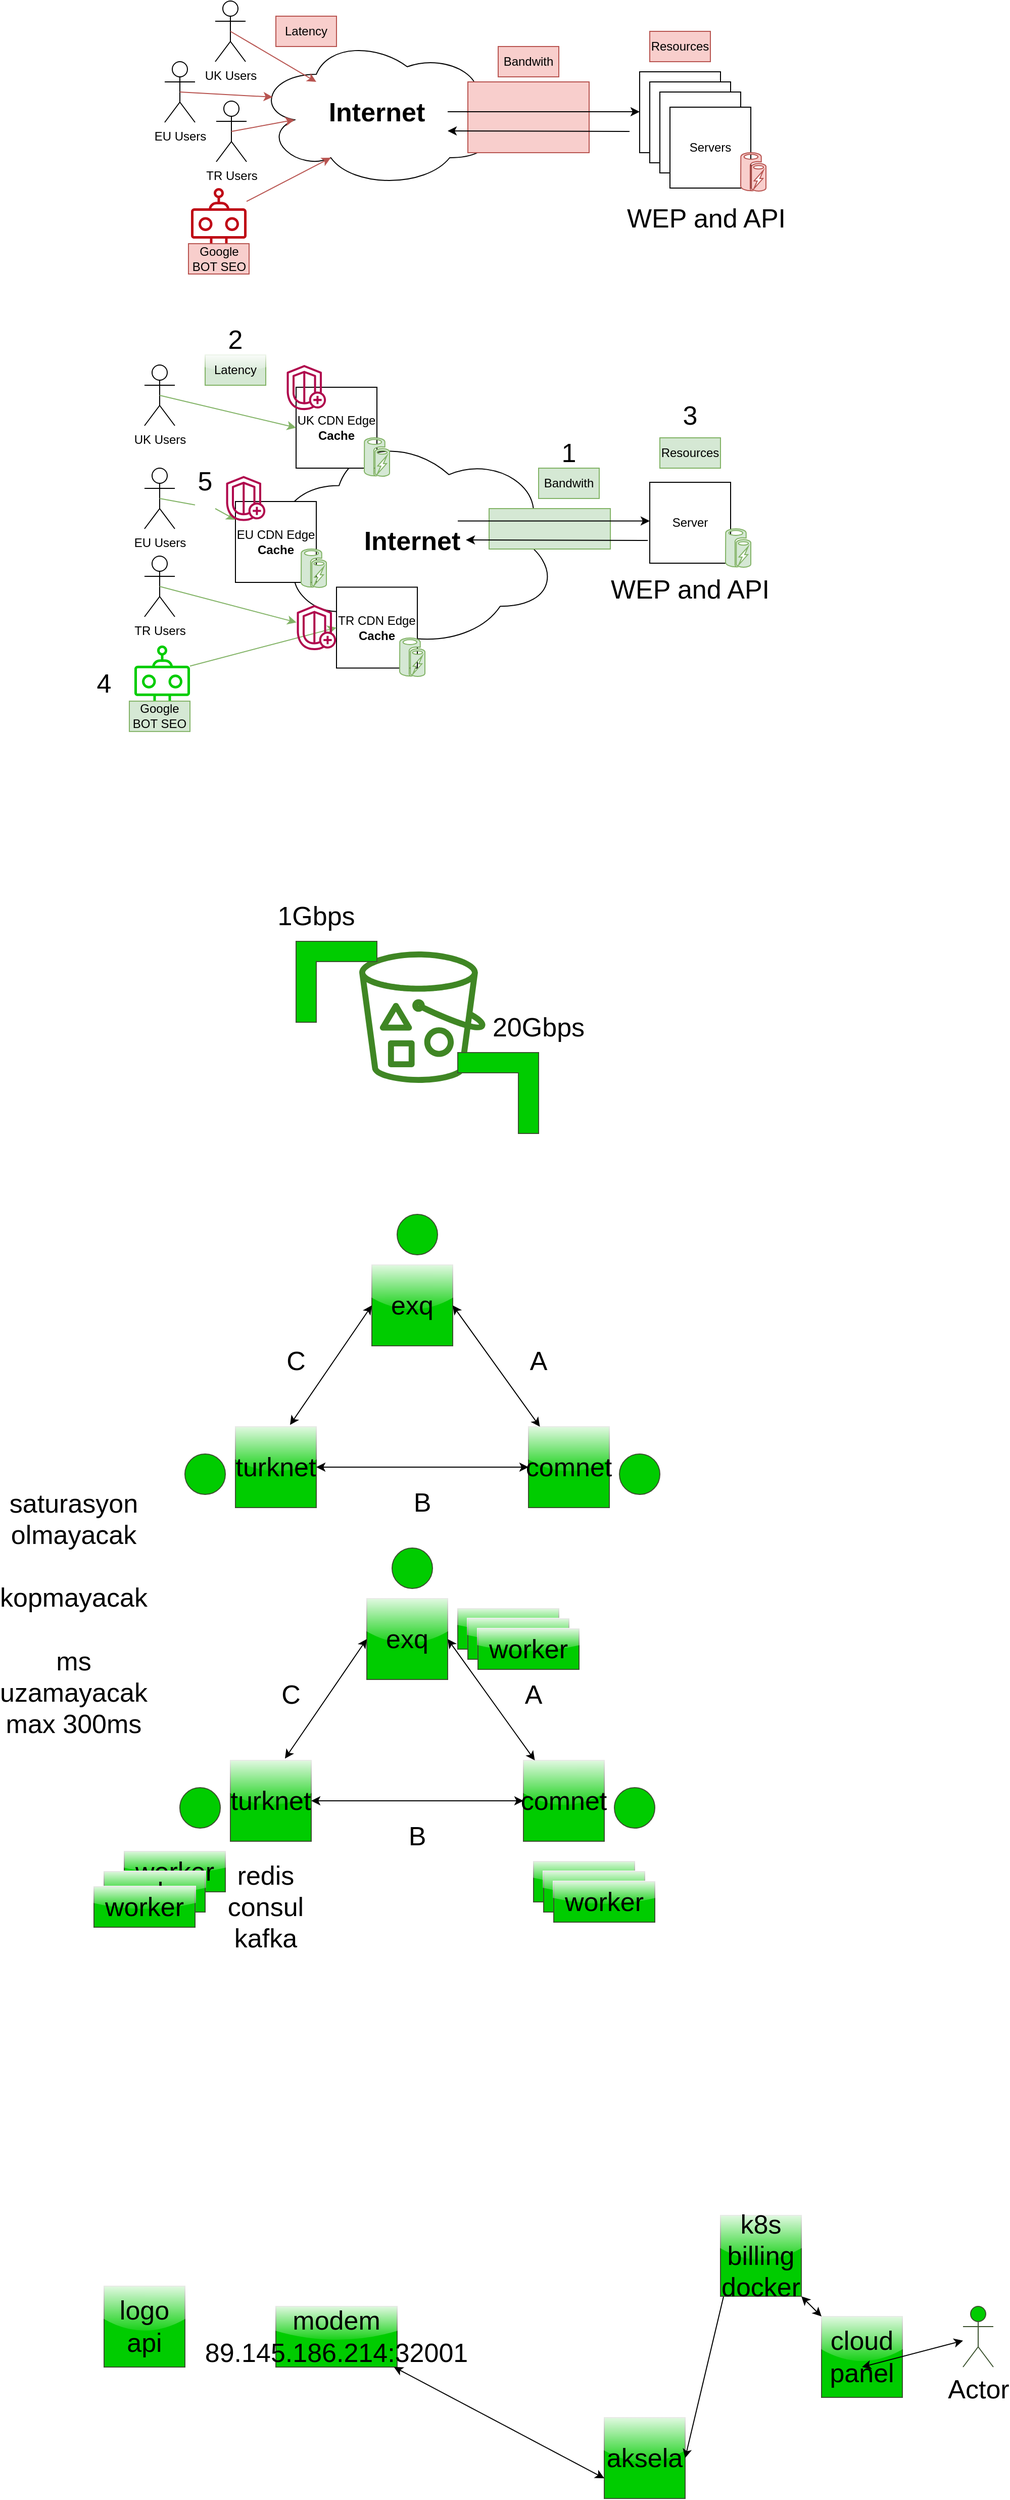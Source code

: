 <mxfile version="20.0.4" type="github">
  <diagram id="hEjS6ZDk9jEiN-cL-vij" name="Page-1">
    <mxGraphModel dx="1306" dy="-318" grid="1" gridSize="10" guides="1" tooltips="1" connect="1" arrows="1" fold="1" page="1" pageScale="1" pageWidth="827" pageHeight="1169" math="0" shadow="0">
      <root>
        <mxCell id="0" />
        <mxCell id="1" parent="0" />
        <mxCell id="EoibjqBuHg9WAmICLwDb-6" value="&lt;b&gt;&lt;font style=&quot;font-size: 26px;&quot;&gt;Internet&lt;/font&gt;&lt;/b&gt;" style="ellipse;shape=cloud;whiteSpace=wrap;html=1;" parent="1" vertex="1">
          <mxGeometry x="360" y="2105" width="240" height="150" as="geometry" />
        </mxCell>
        <mxCell id="EoibjqBuHg9WAmICLwDb-7" value="UK Users" style="shape=umlActor;verticalLabelPosition=bottom;verticalAlign=top;html=1;outlineConnect=0;" parent="1" vertex="1">
          <mxGeometry x="320" y="2070" width="30" height="60" as="geometry" />
        </mxCell>
        <mxCell id="EoibjqBuHg9WAmICLwDb-8" value="EU Users" style="shape=umlActor;verticalLabelPosition=bottom;verticalAlign=top;html=1;outlineConnect=0;" parent="1" vertex="1">
          <mxGeometry x="270" y="2130" width="30" height="60" as="geometry" />
        </mxCell>
        <mxCell id="EoibjqBuHg9WAmICLwDb-10" value="TR Users" style="shape=umlActor;verticalLabelPosition=bottom;verticalAlign=top;html=1;outlineConnect=0;" parent="1" vertex="1">
          <mxGeometry x="321" y="2169" width="30" height="60" as="geometry" />
        </mxCell>
        <mxCell id="EoibjqBuHg9WAmICLwDb-15" value="" style="rounded=0;whiteSpace=wrap;html=1;fillColor=#f8cecc;strokeColor=#b85450;" parent="1" vertex="1">
          <mxGeometry x="570" y="2150" width="120" height="70" as="geometry" />
        </mxCell>
        <mxCell id="EoibjqBuHg9WAmICLwDb-17" value="" style="endArrow=classic;html=1;rounded=0;" parent="1" edge="1">
          <mxGeometry width="50" height="50" relative="1" as="geometry">
            <mxPoint x="730" y="2199" as="sourcePoint" />
            <mxPoint x="550" y="2198.5" as="targetPoint" />
          </mxGeometry>
        </mxCell>
        <mxCell id="EoibjqBuHg9WAmICLwDb-18" value="Server" style="whiteSpace=wrap;html=1;aspect=fixed;" parent="1" vertex="1">
          <mxGeometry x="740" y="2140" width="80" height="80" as="geometry" />
        </mxCell>
        <mxCell id="EoibjqBuHg9WAmICLwDb-19" value="Server" style="whiteSpace=wrap;html=1;aspect=fixed;" parent="1" vertex="1">
          <mxGeometry x="750" y="2150" width="80" height="80" as="geometry" />
        </mxCell>
        <mxCell id="EoibjqBuHg9WAmICLwDb-20" value="Server" style="whiteSpace=wrap;html=1;aspect=fixed;" parent="1" vertex="1">
          <mxGeometry x="760" y="2160" width="80" height="80" as="geometry" />
        </mxCell>
        <mxCell id="EoibjqBuHg9WAmICLwDb-21" value="Servers" style="whiteSpace=wrap;html=1;aspect=fixed;" parent="1" vertex="1">
          <mxGeometry x="770" y="2175" width="80" height="80" as="geometry" />
        </mxCell>
        <mxCell id="EoibjqBuHg9WAmICLwDb-22" value="&lt;b&gt;&lt;font style=&quot;font-size: 26px;&quot;&gt;Internet&lt;/font&gt;&lt;/b&gt;" style="ellipse;shape=cloud;whiteSpace=wrap;html=1;" parent="1" vertex="1">
          <mxGeometry x="370" y="2495" width="290" height="217" as="geometry" />
        </mxCell>
        <mxCell id="EoibjqBuHg9WAmICLwDb-23" value="UK Users" style="shape=umlActor;verticalLabelPosition=bottom;verticalAlign=top;html=1;outlineConnect=0;" parent="1" vertex="1">
          <mxGeometry x="250" y="2430" width="30" height="60" as="geometry" />
        </mxCell>
        <mxCell id="EoibjqBuHg9WAmICLwDb-24" value="EU Users" style="shape=umlActor;verticalLabelPosition=bottom;verticalAlign=top;html=1;outlineConnect=0;" parent="1" vertex="1">
          <mxGeometry x="250" y="2532" width="30" height="60" as="geometry" />
        </mxCell>
        <mxCell id="EoibjqBuHg9WAmICLwDb-25" value="TR Users" style="shape=umlActor;verticalLabelPosition=bottom;verticalAlign=top;html=1;outlineConnect=0;" parent="1" vertex="1">
          <mxGeometry x="250" y="2619" width="30" height="60" as="geometry" />
        </mxCell>
        <mxCell id="EoibjqBuHg9WAmICLwDb-27" value="" style="rounded=0;whiteSpace=wrap;html=1;fillColor=#d5e8d4;strokeColor=#82b366;" parent="1" vertex="1">
          <mxGeometry x="591" y="2572" width="120" height="40" as="geometry" />
        </mxCell>
        <mxCell id="EoibjqBuHg9WAmICLwDb-30" value="Server" style="whiteSpace=wrap;html=1;aspect=fixed;" parent="1" vertex="1">
          <mxGeometry x="750" y="2546" width="80" height="80" as="geometry" />
        </mxCell>
        <mxCell id="EoibjqBuHg9WAmICLwDb-35" value="UK CDN Edge &lt;b&gt;Cache&lt;/b&gt;" style="whiteSpace=wrap;html=1;aspect=fixed;" parent="1" vertex="1">
          <mxGeometry x="400" y="2452" width="80" height="80" as="geometry" />
        </mxCell>
        <mxCell id="EoibjqBuHg9WAmICLwDb-36" value="EU CDN Edge &lt;b&gt;Cache&lt;/b&gt;" style="whiteSpace=wrap;html=1;aspect=fixed;" parent="1" vertex="1">
          <mxGeometry x="340" y="2565" width="80" height="80" as="geometry" />
        </mxCell>
        <mxCell id="EoibjqBuHg9WAmICLwDb-37" value="TR CDN Edge &lt;b&gt;Cache&lt;/b&gt;" style="whiteSpace=wrap;html=1;aspect=fixed;" parent="1" vertex="1">
          <mxGeometry x="440" y="2649.71" width="80" height="80" as="geometry" />
        </mxCell>
        <mxCell id="EoibjqBuHg9WAmICLwDb-38" value="" style="endArrow=classic;html=1;rounded=0;entryX=0;entryY=0.5;entryDx=0;entryDy=0;exitX=0.5;exitY=0.5;exitDx=0;exitDy=0;exitPerimeter=0;fillColor=#d5e8d4;strokeColor=#82b366;" parent="1" source="EoibjqBuHg9WAmICLwDb-23" target="EoibjqBuHg9WAmICLwDb-35" edge="1">
          <mxGeometry width="50" height="50" relative="1" as="geometry">
            <mxPoint x="520" y="2452" as="sourcePoint" />
            <mxPoint x="570" y="2402" as="targetPoint" />
          </mxGeometry>
        </mxCell>
        <mxCell id="EoibjqBuHg9WAmICLwDb-39" value="" style="endArrow=classic;html=1;rounded=0;exitX=0.5;exitY=0.5;exitDx=0;exitDy=0;exitPerimeter=0;fillColor=#d5e8d4;strokeColor=#82b366;startArrow=none;" parent="1" source="EoibjqBuHg9WAmICLwDb-68" target="EoibjqBuHg9WAmICLwDb-36" edge="1">
          <mxGeometry width="50" height="50" relative="1" as="geometry">
            <mxPoint x="520" y="2452" as="sourcePoint" />
            <mxPoint x="570" y="2402" as="targetPoint" />
          </mxGeometry>
        </mxCell>
        <mxCell id="EoibjqBuHg9WAmICLwDb-40" value="" style="endArrow=classic;html=1;rounded=0;exitX=0.5;exitY=0.5;exitDx=0;exitDy=0;exitPerimeter=0;fillColor=#d5e8d4;strokeColor=#82b366;" parent="1" source="EoibjqBuHg9WAmICLwDb-25" target="EoibjqBuHg9WAmICLwDb-44" edge="1">
          <mxGeometry width="50" height="50" relative="1" as="geometry">
            <mxPoint x="520" y="2602" as="sourcePoint" />
            <mxPoint x="570" y="2552" as="targetPoint" />
          </mxGeometry>
        </mxCell>
        <mxCell id="EoibjqBuHg9WAmICLwDb-41" value="" style="endArrow=classic;html=1;rounded=0;entryX=0;entryY=0.5;entryDx=0;entryDy=0;fillColor=#d5e8d4;strokeColor=#82b366;" parent="1" source="EoibjqBuHg9WAmICLwDb-60" target="EoibjqBuHg9WAmICLwDb-37" edge="1">
          <mxGeometry width="50" height="50" relative="1" as="geometry">
            <mxPoint x="265" y="2742" as="sourcePoint" />
            <mxPoint x="570" y="2552" as="targetPoint" />
          </mxGeometry>
        </mxCell>
        <mxCell id="EoibjqBuHg9WAmICLwDb-42" value="" style="sketch=0;outlineConnect=0;fontColor=#232F3E;gradientColor=none;fillColor=#B0084D;strokeColor=none;dashed=0;verticalLabelPosition=bottom;verticalAlign=top;align=center;html=1;fontSize=12;fontStyle=0;aspect=fixed;pointerEvents=1;shape=mxgraph.aws4.shield_shield_advanced;" parent="1" vertex="1">
          <mxGeometry x="390" y="2430" width="40" height="44.57" as="geometry" />
        </mxCell>
        <mxCell id="EoibjqBuHg9WAmICLwDb-43" value="" style="sketch=0;outlineConnect=0;fontColor=#232F3E;gradientColor=none;fillColor=#B0084D;strokeColor=none;dashed=0;verticalLabelPosition=bottom;verticalAlign=top;align=center;html=1;fontSize=12;fontStyle=0;aspect=fixed;pointerEvents=1;shape=mxgraph.aws4.shield_shield_advanced;" parent="1" vertex="1">
          <mxGeometry x="330" y="2539.72" width="40" height="44.57" as="geometry" />
        </mxCell>
        <mxCell id="EoibjqBuHg9WAmICLwDb-44" value="" style="sketch=0;outlineConnect=0;fontColor=#232F3E;gradientColor=none;fillColor=#B0084D;strokeColor=none;dashed=0;verticalLabelPosition=bottom;verticalAlign=top;align=center;html=1;fontSize=12;fontStyle=0;aspect=fixed;pointerEvents=1;shape=mxgraph.aws4.shield_shield_advanced;" parent="1" vertex="1">
          <mxGeometry x="400" y="2667.43" width="40" height="44.57" as="geometry" />
        </mxCell>
        <mxCell id="EoibjqBuHg9WAmICLwDb-45" value="" style="endArrow=classic;html=1;rounded=0;exitX=0.5;exitY=0.5;exitDx=0;exitDy=0;exitPerimeter=0;fillColor=#f8cecc;strokeColor=#b85450;" parent="1" source="EoibjqBuHg9WAmICLwDb-7" edge="1">
          <mxGeometry width="50" height="50" relative="1" as="geometry">
            <mxPoint x="520" y="2360" as="sourcePoint" />
            <mxPoint x="420" y="2150" as="targetPoint" />
          </mxGeometry>
        </mxCell>
        <mxCell id="EoibjqBuHg9WAmICLwDb-46" value="" style="endArrow=classic;html=1;rounded=0;entryX=0.07;entryY=0.4;entryDx=0;entryDy=0;entryPerimeter=0;exitX=0.5;exitY=0.5;exitDx=0;exitDy=0;exitPerimeter=0;fillColor=#f8cecc;strokeColor=#b85450;" parent="1" source="EoibjqBuHg9WAmICLwDb-8" target="EoibjqBuHg9WAmICLwDb-6" edge="1">
          <mxGeometry width="50" height="50" relative="1" as="geometry">
            <mxPoint x="520" y="2360" as="sourcePoint" />
            <mxPoint x="570" y="2310" as="targetPoint" />
          </mxGeometry>
        </mxCell>
        <mxCell id="EoibjqBuHg9WAmICLwDb-47" value="" style="endArrow=classic;html=1;rounded=0;exitX=0.5;exitY=0.5;exitDx=0;exitDy=0;exitPerimeter=0;entryX=0.16;entryY=0.55;entryDx=0;entryDy=0;entryPerimeter=0;fillColor=#f8cecc;strokeColor=#b85450;" parent="1" source="EoibjqBuHg9WAmICLwDb-10" target="EoibjqBuHg9WAmICLwDb-6" edge="1">
          <mxGeometry width="50" height="50" relative="1" as="geometry">
            <mxPoint x="520" y="2360" as="sourcePoint" />
            <mxPoint x="570" y="2310" as="targetPoint" />
          </mxGeometry>
        </mxCell>
        <mxCell id="EoibjqBuHg9WAmICLwDb-48" value="" style="endArrow=classic;html=1;rounded=0;entryX=0.31;entryY=0.8;entryDx=0;entryDy=0;entryPerimeter=0;fillColor=#f8cecc;strokeColor=#b85450;" parent="1" source="EoibjqBuHg9WAmICLwDb-58" target="EoibjqBuHg9WAmICLwDb-6" edge="1">
          <mxGeometry width="50" height="50" relative="1" as="geometry">
            <mxPoint x="365" y="2260" as="sourcePoint" />
            <mxPoint x="570" y="2310" as="targetPoint" />
          </mxGeometry>
        </mxCell>
        <mxCell id="EoibjqBuHg9WAmICLwDb-49" value="" style="endArrow=classic;html=1;rounded=0;endFill=1;" parent="1" edge="1">
          <mxGeometry width="50" height="50" relative="1" as="geometry">
            <mxPoint x="550" y="2179.5" as="sourcePoint" />
            <mxPoint x="740" y="2179.5" as="targetPoint" />
          </mxGeometry>
        </mxCell>
        <mxCell id="EoibjqBuHg9WAmICLwDb-50" value="" style="endArrow=classic;html=1;rounded=0;endFill=1;" parent="1" edge="1">
          <mxGeometry width="50" height="50" relative="1" as="geometry">
            <mxPoint x="560" y="2584.29" as="sourcePoint" />
            <mxPoint x="750" y="2584.29" as="targetPoint" />
          </mxGeometry>
        </mxCell>
        <mxCell id="EoibjqBuHg9WAmICLwDb-51" value="" style="endArrow=classic;html=1;rounded=0;" parent="1" edge="1">
          <mxGeometry width="50" height="50" relative="1" as="geometry">
            <mxPoint x="748" y="2603.5" as="sourcePoint" />
            <mxPoint x="568" y="2603" as="targetPoint" />
          </mxGeometry>
        </mxCell>
        <mxCell id="EoibjqBuHg9WAmICLwDb-52" value="Bandwith" style="text;html=1;strokeColor=#b85450;fillColor=#f8cecc;align=center;verticalAlign=middle;whiteSpace=wrap;rounded=0;" parent="1" vertex="1">
          <mxGeometry x="600" y="2115" width="60" height="30" as="geometry" />
        </mxCell>
        <mxCell id="EoibjqBuHg9WAmICLwDb-53" value="Bandwith" style="text;html=1;strokeColor=#82b366;fillColor=#d5e8d4;align=center;verticalAlign=middle;whiteSpace=wrap;rounded=0;" parent="1" vertex="1">
          <mxGeometry x="640" y="2532" width="60" height="30" as="geometry" />
        </mxCell>
        <mxCell id="EoibjqBuHg9WAmICLwDb-54" value="Latency" style="text;html=1;strokeColor=#b85450;fillColor=#f8cecc;align=center;verticalAlign=middle;whiteSpace=wrap;rounded=0;" parent="1" vertex="1">
          <mxGeometry x="380" y="2085" width="60" height="30" as="geometry" />
        </mxCell>
        <mxCell id="EoibjqBuHg9WAmICLwDb-55" value="Latency" style="text;html=1;strokeColor=#82b366;fillColor=#d5e8d4;align=center;verticalAlign=middle;whiteSpace=wrap;rounded=0;glass=1;" parent="1" vertex="1">
          <mxGeometry x="310" y="2420" width="60" height="30" as="geometry" />
        </mxCell>
        <mxCell id="EoibjqBuHg9WAmICLwDb-56" value="Resources" style="text;html=1;strokeColor=#b85450;fillColor=#f8cecc;align=center;verticalAlign=middle;whiteSpace=wrap;rounded=0;" parent="1" vertex="1">
          <mxGeometry x="750" y="2100" width="60" height="30" as="geometry" />
        </mxCell>
        <mxCell id="EoibjqBuHg9WAmICLwDb-57" value="Resources" style="text;html=1;strokeColor=#82b366;fillColor=#d5e8d4;align=center;verticalAlign=middle;whiteSpace=wrap;rounded=0;" parent="1" vertex="1">
          <mxGeometry x="760" y="2502.0" width="60" height="30" as="geometry" />
        </mxCell>
        <mxCell id="EoibjqBuHg9WAmICLwDb-58" value="" style="sketch=0;outlineConnect=0;fontColor=#232F3E;gradientColor=none;fillColor=#BF0816;strokeColor=none;dashed=0;verticalLabelPosition=bottom;verticalAlign=top;align=center;html=1;fontSize=12;fontStyle=0;aspect=fixed;pointerEvents=1;shape=mxgraph.aws4.waf_bot;glass=1;" parent="1" vertex="1">
          <mxGeometry x="296" y="2255" width="55" height="55" as="geometry" />
        </mxCell>
        <mxCell id="EoibjqBuHg9WAmICLwDb-59" value="Google BOT SEO" style="text;html=1;strokeColor=#b85450;fillColor=#f8cecc;align=center;verticalAlign=middle;whiteSpace=wrap;rounded=0;" parent="1" vertex="1">
          <mxGeometry x="293.5" y="2310" width="60" height="30" as="geometry" />
        </mxCell>
        <mxCell id="EoibjqBuHg9WAmICLwDb-60" value="" style="sketch=0;outlineConnect=0;fillColor=#00CC00;strokeColor=#3B522E;dashed=0;verticalLabelPosition=bottom;verticalAlign=top;align=center;html=1;fontSize=12;fontStyle=0;aspect=fixed;pointerEvents=1;shape=mxgraph.aws4.waf_bot;glass=1;" parent="1" vertex="1">
          <mxGeometry x="240" y="2707.43" width="55" height="55" as="geometry" />
        </mxCell>
        <mxCell id="EoibjqBuHg9WAmICLwDb-61" value="Google BOT SEO" style="text;html=1;strokeColor=#82b366;fillColor=#d5e8d4;align=center;verticalAlign=middle;whiteSpace=wrap;rounded=0;" parent="1" vertex="1">
          <mxGeometry x="235" y="2762.43" width="60" height="30" as="geometry" />
        </mxCell>
        <mxCell id="EoibjqBuHg9WAmICLwDb-66" value="" style="group" parent="1" vertex="1" connectable="0">
          <mxGeometry x="640" y="2160" width="90" height="60" as="geometry" />
        </mxCell>
        <mxCell id="EoibjqBuHg9WAmICLwDb-62" value="" style="shape=image;html=1;verticalAlign=top;verticalLabelPosition=bottom;labelBackgroundColor=#ffffff;imageAspect=0;aspect=fixed;image=https://cdn1.iconfinder.com/data/icons/covid-19-76/32/virus_dissease_covid-19-128.png;glass=1;" parent="EoibjqBuHg9WAmICLwDb-66" vertex="1">
          <mxGeometry x="30" width="40" height="40" as="geometry" />
        </mxCell>
        <mxCell id="EoibjqBuHg9WAmICLwDb-64" value="" style="shape=image;html=1;verticalAlign=top;verticalLabelPosition=bottom;labelBackgroundColor=#ffffff;imageAspect=0;aspect=fixed;image=https://cdn1.iconfinder.com/data/icons/covid-19-76/32/virus_dissease_covid-19-128.png;glass=1;" parent="EoibjqBuHg9WAmICLwDb-66" vertex="1">
          <mxGeometry x="50" y="10" width="40" height="40" as="geometry" />
        </mxCell>
        <mxCell id="EoibjqBuHg9WAmICLwDb-65" value="" style="shape=image;html=1;verticalAlign=top;verticalLabelPosition=bottom;labelBackgroundColor=#ffffff;imageAspect=0;aspect=fixed;image=https://cdn1.iconfinder.com/data/icons/covid-19-76/32/virus_dissease_covid-19-128.png;glass=1;" parent="EoibjqBuHg9WAmICLwDb-66" vertex="1">
          <mxGeometry y="10" width="50" height="50" as="geometry" />
        </mxCell>
        <mxCell id="EoibjqBuHg9WAmICLwDb-67" value="" style="shape=image;html=1;verticalAlign=top;verticalLabelPosition=bottom;labelBackgroundColor=#ffffff;imageAspect=0;aspect=fixed;image=https://cdn1.iconfinder.com/data/icons/covid-19-76/32/virus_dissease_covid-19-128.png;glass=1;" parent="1" vertex="1">
          <mxGeometry x="374" y="2667.43" width="40" height="40" as="geometry" />
        </mxCell>
        <mxCell id="EoibjqBuHg9WAmICLwDb-68" value="" style="shape=image;html=1;verticalAlign=top;verticalLabelPosition=bottom;labelBackgroundColor=#ffffff;imageAspect=0;aspect=fixed;image=https://cdn1.iconfinder.com/data/icons/covid-19-76/32/virus_dissease_covid-19-128.png;glass=1;" parent="1" vertex="1">
          <mxGeometry x="300" y="2552" width="40" height="40" as="geometry" />
        </mxCell>
        <mxCell id="EoibjqBuHg9WAmICLwDb-69" value="" style="endArrow=none;html=1;rounded=0;exitX=0.5;exitY=0.5;exitDx=0;exitDy=0;exitPerimeter=0;fillColor=#d5e8d4;strokeColor=#82b366;" parent="1" source="EoibjqBuHg9WAmICLwDb-24" target="EoibjqBuHg9WAmICLwDb-68" edge="1">
          <mxGeometry width="50" height="50" relative="1" as="geometry">
            <mxPoint x="265" y="2562" as="sourcePoint" />
            <mxPoint x="340" y="2590.043" as="targetPoint" />
          </mxGeometry>
        </mxCell>
        <mxCell id="EoibjqBuHg9WAmICLwDb-70" value="" style="shape=image;html=1;verticalAlign=top;verticalLabelPosition=bottom;labelBackgroundColor=#ffffff;imageAspect=0;aspect=fixed;image=https://cdn1.iconfinder.com/data/icons/covid-19-76/32/virus_dissease_covid-19-128.png;glass=1;" parent="1" vertex="1">
          <mxGeometry x="374" y="2440" width="40" height="40" as="geometry" />
        </mxCell>
        <mxCell id="EoibjqBuHg9WAmICLwDb-75" value="" style="verticalLabelPosition=bottom;html=1;verticalAlign=top;align=center;strokeColor=#82b366;fillColor=#d5e8d4;shape=mxgraph.azure.azure_cache;glass=1;fontSize=26;" parent="1" vertex="1">
          <mxGeometry x="467.5" y="2502" width="25" height="38" as="geometry" />
        </mxCell>
        <mxCell id="EoibjqBuHg9WAmICLwDb-76" value="" style="verticalLabelPosition=bottom;html=1;verticalAlign=top;align=center;strokeColor=#82b366;fillColor=#d5e8d4;shape=mxgraph.azure.azure_cache;glass=1;fontSize=26;" parent="1" vertex="1">
          <mxGeometry x="405" y="2612" width="25" height="38" as="geometry" />
        </mxCell>
        <mxCell id="EoibjqBuHg9WAmICLwDb-77" value="" style="verticalLabelPosition=bottom;html=1;verticalAlign=top;align=center;strokeColor=#82b366;fillColor=#d5e8d4;shape=mxgraph.azure.azure_cache;glass=1;fontSize=26;" parent="1" vertex="1">
          <mxGeometry x="502.5" y="2700" width="25" height="38" as="geometry" />
        </mxCell>
        <mxCell id="EoibjqBuHg9WAmICLwDb-78" value="" style="verticalLabelPosition=bottom;html=1;verticalAlign=top;align=center;strokeColor=#b85450;fillColor=#f8cecc;shape=mxgraph.azure.azure_cache;glass=1;fontSize=26;" parent="1" vertex="1">
          <mxGeometry x="840" y="2220" width="25" height="38" as="geometry" />
        </mxCell>
        <mxCell id="EoibjqBuHg9WAmICLwDb-79" value="WEP and API" style="text;html=1;strokeColor=none;fillColor=none;align=center;verticalAlign=middle;whiteSpace=wrap;rounded=0;glass=1;fontSize=26;" parent="1" vertex="1">
          <mxGeometry x="711" y="2270" width="190" height="30" as="geometry" />
        </mxCell>
        <mxCell id="EoibjqBuHg9WAmICLwDb-80" value="WEP and API" style="text;html=1;strokeColor=none;fillColor=none;align=center;verticalAlign=middle;whiteSpace=wrap;rounded=0;glass=1;fontSize=26;" parent="1" vertex="1">
          <mxGeometry x="695" y="2637.43" width="190" height="30" as="geometry" />
        </mxCell>
        <mxCell id="EoibjqBuHg9WAmICLwDb-81" value="" style="verticalLabelPosition=bottom;html=1;verticalAlign=top;align=center;strokeColor=#82b366;fillColor=#d5e8d4;shape=mxgraph.azure.azure_cache;glass=1;fontSize=26;" parent="1" vertex="1">
          <mxGeometry x="825" y="2592" width="25" height="38" as="geometry" />
        </mxCell>
        <mxCell id="EoibjqBuHg9WAmICLwDb-82" value="" style="sketch=0;outlineConnect=0;fontColor=#232F3E;gradientColor=none;fillColor=#3F8624;strokeColor=none;dashed=0;verticalLabelPosition=bottom;verticalAlign=top;align=center;html=1;fontSize=12;fontStyle=0;aspect=fixed;pointerEvents=1;shape=mxgraph.aws4.bucket_with_objects;glass=1;" parent="1" vertex="1">
          <mxGeometry x="462.5" y="3010" width="125" height="130" as="geometry" />
        </mxCell>
        <mxCell id="EoibjqBuHg9WAmICLwDb-83" value="" style="shape=corner;whiteSpace=wrap;html=1;glass=1;fontSize=26;strokeColor=#3B522E;fillColor=#00CC00;" parent="1" vertex="1">
          <mxGeometry x="400" y="3000" width="80" height="80" as="geometry" />
        </mxCell>
        <mxCell id="EoibjqBuHg9WAmICLwDb-84" value="" style="shape=corner;whiteSpace=wrap;html=1;glass=1;fontSize=26;strokeColor=#3B522E;fillColor=#00CC00;rotation=90;" parent="1" vertex="1">
          <mxGeometry x="560" y="3110" width="80" height="80" as="geometry" />
        </mxCell>
        <mxCell id="EoibjqBuHg9WAmICLwDb-86" value="1Gbps" style="text;html=1;strokeColor=none;fillColor=none;align=center;verticalAlign=middle;whiteSpace=wrap;rounded=0;glass=1;fontSize=26;" parent="1" vertex="1">
          <mxGeometry x="390" y="2960" width="60" height="30" as="geometry" />
        </mxCell>
        <mxCell id="EoibjqBuHg9WAmICLwDb-87" value="20Gbps" style="text;html=1;strokeColor=none;fillColor=none;align=center;verticalAlign=middle;whiteSpace=wrap;rounded=0;glass=1;fontSize=26;" parent="1" vertex="1">
          <mxGeometry x="610" y="3070" width="60" height="30" as="geometry" />
        </mxCell>
        <mxCell id="EoibjqBuHg9WAmICLwDb-88" value="turknet" style="whiteSpace=wrap;html=1;aspect=fixed;glass=1;fontSize=26;strokeColor=#3B522E;fillColor=#00CC00;" parent="1" vertex="1">
          <mxGeometry x="340" y="3480" width="80" height="80" as="geometry" />
        </mxCell>
        <mxCell id="EoibjqBuHg9WAmICLwDb-89" value="exq" style="whiteSpace=wrap;html=1;aspect=fixed;glass=1;fontSize=26;strokeColor=#3B522E;fillColor=#00CC00;" parent="1" vertex="1">
          <mxGeometry x="475" y="3320" width="80" height="80" as="geometry" />
        </mxCell>
        <mxCell id="EoibjqBuHg9WAmICLwDb-90" value="comnet" style="whiteSpace=wrap;html=1;aspect=fixed;glass=1;fontSize=26;strokeColor=#3B522E;fillColor=#00CC00;" parent="1" vertex="1">
          <mxGeometry x="630" y="3480" width="80" height="80" as="geometry" />
        </mxCell>
        <mxCell id="EoibjqBuHg9WAmICLwDb-91" value="" style="endArrow=classic;startArrow=classic;html=1;rounded=0;fontSize=26;exitX=1;exitY=0.5;exitDx=0;exitDy=0;" parent="1" source="EoibjqBuHg9WAmICLwDb-89" target="EoibjqBuHg9WAmICLwDb-90" edge="1">
          <mxGeometry width="50" height="50" relative="1" as="geometry">
            <mxPoint x="540" y="3490" as="sourcePoint" />
            <mxPoint x="590" y="3440" as="targetPoint" />
          </mxGeometry>
        </mxCell>
        <mxCell id="EoibjqBuHg9WAmICLwDb-92" value="" style="endArrow=classic;startArrow=classic;html=1;rounded=0;fontSize=26;exitX=1;exitY=0.5;exitDx=0;exitDy=0;entryX=0;entryY=0.5;entryDx=0;entryDy=0;" parent="1" source="EoibjqBuHg9WAmICLwDb-88" target="EoibjqBuHg9WAmICLwDb-90" edge="1">
          <mxGeometry width="50" height="50" relative="1" as="geometry">
            <mxPoint x="540" y="3490" as="sourcePoint" />
            <mxPoint x="590" y="3440" as="targetPoint" />
          </mxGeometry>
        </mxCell>
        <mxCell id="EoibjqBuHg9WAmICLwDb-94" value="A" style="text;html=1;strokeColor=none;fillColor=none;align=center;verticalAlign=middle;whiteSpace=wrap;rounded=0;glass=1;fontSize=26;" parent="1" vertex="1">
          <mxGeometry x="610" y="3400" width="60" height="30" as="geometry" />
        </mxCell>
        <mxCell id="EoibjqBuHg9WAmICLwDb-95" value="B" style="text;html=1;strokeColor=none;fillColor=none;align=center;verticalAlign=middle;whiteSpace=wrap;rounded=0;glass=1;fontSize=26;" parent="1" vertex="1">
          <mxGeometry x="495" y="3540" width="60" height="30" as="geometry" />
        </mxCell>
        <mxCell id="EoibjqBuHg9WAmICLwDb-96" value="C" style="text;html=1;strokeColor=none;fillColor=none;align=center;verticalAlign=middle;whiteSpace=wrap;rounded=0;glass=1;fontSize=26;" parent="1" vertex="1">
          <mxGeometry x="370" y="3400" width="60" height="30" as="geometry" />
        </mxCell>
        <mxCell id="EoibjqBuHg9WAmICLwDb-97" value="" style="ellipse;whiteSpace=wrap;html=1;aspect=fixed;glass=1;fontSize=26;strokeColor=#3B522E;fillColor=#00CC00;" parent="1" vertex="1">
          <mxGeometry x="500" y="3270" width="40" height="40" as="geometry" />
        </mxCell>
        <mxCell id="EoibjqBuHg9WAmICLwDb-98" value="" style="ellipse;whiteSpace=wrap;html=1;aspect=fixed;glass=1;fontSize=26;strokeColor=#3B522E;fillColor=#00CC00;" parent="1" vertex="1">
          <mxGeometry x="720" y="3507" width="40" height="40" as="geometry" />
        </mxCell>
        <mxCell id="EoibjqBuHg9WAmICLwDb-103" value="" style="endArrow=classic;startArrow=classic;html=1;rounded=0;fontSize=26;entryX=0;entryY=0.5;entryDx=0;entryDy=0;exitX=0.675;exitY=-0.022;exitDx=0;exitDy=0;exitPerimeter=0;" parent="1" source="EoibjqBuHg9WAmICLwDb-88" target="EoibjqBuHg9WAmICLwDb-89" edge="1">
          <mxGeometry width="50" height="50" relative="1" as="geometry">
            <mxPoint x="390" y="3470" as="sourcePoint" />
            <mxPoint x="690" y="3460" as="targetPoint" />
          </mxGeometry>
        </mxCell>
        <mxCell id="EoibjqBuHg9WAmICLwDb-104" value="saturasyon olmayacak&lt;br&gt;&lt;br&gt;kopmayacak&lt;br&gt;&lt;br&gt;ms uzamayacak&lt;br&gt;max 300ms" style="text;html=1;strokeColor=none;fillColor=none;align=center;verticalAlign=middle;whiteSpace=wrap;rounded=0;glass=1;fontSize=26;" parent="1" vertex="1">
          <mxGeometry x="150" y="3650" width="60" height="30" as="geometry" />
        </mxCell>
        <mxCell id="EoibjqBuHg9WAmICLwDb-108" value="" style="ellipse;whiteSpace=wrap;html=1;aspect=fixed;glass=1;fontSize=26;strokeColor=#3B522E;fillColor=#00CC00;" parent="1" vertex="1">
          <mxGeometry x="290" y="3507" width="40" height="40" as="geometry" />
        </mxCell>
        <mxCell id="EoibjqBuHg9WAmICLwDb-109" value="turknet" style="whiteSpace=wrap;html=1;aspect=fixed;glass=1;fontSize=26;strokeColor=#3B522E;fillColor=#00CC00;" parent="1" vertex="1">
          <mxGeometry x="335" y="3810" width="80" height="80" as="geometry" />
        </mxCell>
        <mxCell id="EoibjqBuHg9WAmICLwDb-110" value="exq" style="whiteSpace=wrap;html=1;aspect=fixed;glass=1;fontSize=26;strokeColor=#3B522E;fillColor=#00CC00;" parent="1" vertex="1">
          <mxGeometry x="470" y="3650" width="80" height="80" as="geometry" />
        </mxCell>
        <mxCell id="EoibjqBuHg9WAmICLwDb-111" value="comnet" style="whiteSpace=wrap;html=1;aspect=fixed;glass=1;fontSize=26;strokeColor=#3B522E;fillColor=#00CC00;" parent="1" vertex="1">
          <mxGeometry x="625" y="3810" width="80" height="80" as="geometry" />
        </mxCell>
        <mxCell id="EoibjqBuHg9WAmICLwDb-112" value="" style="endArrow=classic;startArrow=classic;html=1;rounded=0;fontSize=26;exitX=1;exitY=0.5;exitDx=0;exitDy=0;" parent="1" source="EoibjqBuHg9WAmICLwDb-110" target="EoibjqBuHg9WAmICLwDb-111" edge="1">
          <mxGeometry width="50" height="50" relative="1" as="geometry">
            <mxPoint x="535" y="3820" as="sourcePoint" />
            <mxPoint x="585" y="3770" as="targetPoint" />
          </mxGeometry>
        </mxCell>
        <mxCell id="EoibjqBuHg9WAmICLwDb-113" value="" style="endArrow=classic;startArrow=classic;html=1;rounded=0;fontSize=26;exitX=1;exitY=0.5;exitDx=0;exitDy=0;entryX=0;entryY=0.5;entryDx=0;entryDy=0;" parent="1" source="EoibjqBuHg9WAmICLwDb-109" target="EoibjqBuHg9WAmICLwDb-111" edge="1">
          <mxGeometry width="50" height="50" relative="1" as="geometry">
            <mxPoint x="535" y="3820" as="sourcePoint" />
            <mxPoint x="585" y="3770" as="targetPoint" />
          </mxGeometry>
        </mxCell>
        <mxCell id="EoibjqBuHg9WAmICLwDb-114" value="A" style="text;html=1;strokeColor=none;fillColor=none;align=center;verticalAlign=middle;whiteSpace=wrap;rounded=0;glass=1;fontSize=26;" parent="1" vertex="1">
          <mxGeometry x="605" y="3730" width="60" height="30" as="geometry" />
        </mxCell>
        <mxCell id="EoibjqBuHg9WAmICLwDb-115" value="B" style="text;html=1;strokeColor=none;fillColor=none;align=center;verticalAlign=middle;whiteSpace=wrap;rounded=0;glass=1;fontSize=26;" parent="1" vertex="1">
          <mxGeometry x="490" y="3870" width="60" height="30" as="geometry" />
        </mxCell>
        <mxCell id="EoibjqBuHg9WAmICLwDb-116" value="C" style="text;html=1;strokeColor=none;fillColor=none;align=center;verticalAlign=middle;whiteSpace=wrap;rounded=0;glass=1;fontSize=26;" parent="1" vertex="1">
          <mxGeometry x="365" y="3730" width="60" height="30" as="geometry" />
        </mxCell>
        <mxCell id="EoibjqBuHg9WAmICLwDb-117" value="" style="ellipse;whiteSpace=wrap;html=1;aspect=fixed;glass=1;fontSize=26;strokeColor=#3B522E;fillColor=#00CC00;" parent="1" vertex="1">
          <mxGeometry x="495" y="3600" width="40" height="40" as="geometry" />
        </mxCell>
        <mxCell id="EoibjqBuHg9WAmICLwDb-118" value="" style="ellipse;whiteSpace=wrap;html=1;aspect=fixed;glass=1;fontSize=26;strokeColor=#3B522E;fillColor=#00CC00;" parent="1" vertex="1">
          <mxGeometry x="715" y="3837" width="40" height="40" as="geometry" />
        </mxCell>
        <mxCell id="EoibjqBuHg9WAmICLwDb-119" value="" style="endArrow=classic;startArrow=classic;html=1;rounded=0;fontSize=26;entryX=0;entryY=0.5;entryDx=0;entryDy=0;exitX=0.675;exitY=-0.022;exitDx=0;exitDy=0;exitPerimeter=0;" parent="1" source="EoibjqBuHg9WAmICLwDb-109" target="EoibjqBuHg9WAmICLwDb-110" edge="1">
          <mxGeometry width="50" height="50" relative="1" as="geometry">
            <mxPoint x="385" y="3800" as="sourcePoint" />
            <mxPoint x="685" y="3790" as="targetPoint" />
          </mxGeometry>
        </mxCell>
        <mxCell id="EoibjqBuHg9WAmICLwDb-120" value="" style="ellipse;whiteSpace=wrap;html=1;aspect=fixed;glass=1;fontSize=26;strokeColor=#3B522E;fillColor=#00CC00;" parent="1" vertex="1">
          <mxGeometry x="285" y="3837" width="40" height="40" as="geometry" />
        </mxCell>
        <mxCell id="EoibjqBuHg9WAmICLwDb-121" value="redis&lt;br&gt;consul&lt;br&gt;kafka" style="text;html=1;strokeColor=none;fillColor=none;align=center;verticalAlign=middle;whiteSpace=wrap;rounded=0;glass=1;fontSize=26;" parent="1" vertex="1">
          <mxGeometry x="340" y="3940" width="60" height="30" as="geometry" />
        </mxCell>
        <mxCell id="EoibjqBuHg9WAmICLwDb-122" value="worker" style="rounded=0;whiteSpace=wrap;html=1;glass=1;fontSize=26;strokeColor=#3B522E;fillColor=#00CC00;" parent="1" vertex="1">
          <mxGeometry x="635" y="3910" width="100" height="40" as="geometry" />
        </mxCell>
        <mxCell id="EoibjqBuHg9WAmICLwDb-123" value="worker" style="rounded=0;whiteSpace=wrap;html=1;glass=1;fontSize=26;strokeColor=#3B522E;fillColor=#00CC00;" parent="1" vertex="1">
          <mxGeometry x="645" y="3920" width="100" height="40" as="geometry" />
        </mxCell>
        <mxCell id="EoibjqBuHg9WAmICLwDb-124" value="worker" style="rounded=0;whiteSpace=wrap;html=1;glass=1;fontSize=26;strokeColor=#3B522E;fillColor=#00CC00;" parent="1" vertex="1">
          <mxGeometry x="655" y="3930" width="100" height="40" as="geometry" />
        </mxCell>
        <mxCell id="EoibjqBuHg9WAmICLwDb-125" value="worker" style="rounded=0;whiteSpace=wrap;html=1;glass=1;fontSize=26;strokeColor=#3B522E;fillColor=#00CC00;" parent="1" vertex="1">
          <mxGeometry x="560" y="3660" width="100" height="40" as="geometry" />
        </mxCell>
        <mxCell id="EoibjqBuHg9WAmICLwDb-126" value="worker" style="rounded=0;whiteSpace=wrap;html=1;glass=1;fontSize=26;strokeColor=#3B522E;fillColor=#00CC00;" parent="1" vertex="1">
          <mxGeometry x="570" y="3670" width="100" height="40" as="geometry" />
        </mxCell>
        <mxCell id="EoibjqBuHg9WAmICLwDb-127" value="worker" style="rounded=0;whiteSpace=wrap;html=1;glass=1;fontSize=26;strokeColor=#3B522E;fillColor=#00CC00;" parent="1" vertex="1">
          <mxGeometry x="580" y="3680" width="100" height="40" as="geometry" />
        </mxCell>
        <mxCell id="EoibjqBuHg9WAmICLwDb-128" value="worker" style="rounded=0;whiteSpace=wrap;html=1;glass=1;fontSize=26;strokeColor=#3B522E;fillColor=#00CC00;" parent="1" vertex="1">
          <mxGeometry x="230" y="3900" width="100" height="40" as="geometry" />
        </mxCell>
        <mxCell id="EoibjqBuHg9WAmICLwDb-129" value="worker" style="rounded=0;whiteSpace=wrap;html=1;glass=1;fontSize=26;strokeColor=#3B522E;fillColor=#00CC00;" parent="1" vertex="1">
          <mxGeometry x="210" y="3920" width="100" height="40" as="geometry" />
        </mxCell>
        <mxCell id="EoibjqBuHg9WAmICLwDb-130" value="worker" style="rounded=0;whiteSpace=wrap;html=1;glass=1;fontSize=26;strokeColor=#3B522E;fillColor=#00CC00;" parent="1" vertex="1">
          <mxGeometry x="200" y="3935" width="100" height="40" as="geometry" />
        </mxCell>
        <mxCell id="EoibjqBuHg9WAmICLwDb-131" value="logo api" style="whiteSpace=wrap;html=1;aspect=fixed;glass=1;fontSize=26;strokeColor=#3B522E;fillColor=#00CC00;" parent="1" vertex="1">
          <mxGeometry x="210" y="4330" width="80" height="80" as="geometry" />
        </mxCell>
        <mxCell id="EoibjqBuHg9WAmICLwDb-132" value="modem&lt;br&gt;&lt;span style=&quot;font-size: 26px;&quot;&gt;89.145.186.214:32001&lt;/span&gt;" style="rounded=0;whiteSpace=wrap;html=1;glass=1;fontSize=26;strokeColor=#3B522E;fillColor=#00CC00;" parent="1" vertex="1">
          <mxGeometry x="380" y="4350" width="120" height="60" as="geometry" />
        </mxCell>
        <mxCell id="EoibjqBuHg9WAmICLwDb-134" value="aksela" style="whiteSpace=wrap;html=1;aspect=fixed;glass=1;fontSize=26;strokeColor=#3B522E;fillColor=#00CC00;" parent="1" vertex="1">
          <mxGeometry x="705" y="4460" width="80" height="80" as="geometry" />
        </mxCell>
        <mxCell id="EoibjqBuHg9WAmICLwDb-135" value="" style="endArrow=classic;startArrow=classic;html=1;rounded=0;fontSize=26;entryX=0;entryY=0.75;entryDx=0;entryDy=0;" parent="1" source="EoibjqBuHg9WAmICLwDb-132" target="EoibjqBuHg9WAmICLwDb-134" edge="1">
          <mxGeometry width="50" height="50" relative="1" as="geometry">
            <mxPoint x="640" y="4580" as="sourcePoint" />
            <mxPoint x="690" y="4530" as="targetPoint" />
          </mxGeometry>
        </mxCell>
        <mxCell id="EoibjqBuHg9WAmICLwDb-136" value="" style="endArrow=classic;startArrow=classic;html=1;rounded=0;fontSize=26;exitX=1;exitY=0.5;exitDx=0;exitDy=0;" parent="1" source="EoibjqBuHg9WAmICLwDb-134" edge="1">
          <mxGeometry width="50" height="50" relative="1" as="geometry">
            <mxPoint x="640" y="4580" as="sourcePoint" />
            <mxPoint x="827.857" y="4320" as="targetPoint" />
          </mxGeometry>
        </mxCell>
        <mxCell id="EoibjqBuHg9WAmICLwDb-137" value="k8s&lt;br&gt;billing docker" style="whiteSpace=wrap;html=1;aspect=fixed;glass=1;fontSize=26;strokeColor=#3B522E;fillColor=#00CC00;" parent="1" vertex="1">
          <mxGeometry x="820" y="4260" width="80" height="80" as="geometry" />
        </mxCell>
        <mxCell id="EoibjqBuHg9WAmICLwDb-138" value="Actor" style="shape=umlActor;verticalLabelPosition=bottom;verticalAlign=top;html=1;outlineConnect=0;glass=1;fontSize=26;strokeColor=#3B522E;fillColor=#00CC00;" parent="1" vertex="1">
          <mxGeometry x="1060" y="4350" width="30" height="60" as="geometry" />
        </mxCell>
        <mxCell id="EoibjqBuHg9WAmICLwDb-139" value="cloud panel" style="whiteSpace=wrap;html=1;aspect=fixed;glass=1;fontSize=26;strokeColor=#3B522E;fillColor=#00CC00;" parent="1" vertex="1">
          <mxGeometry x="920" y="4360" width="80" height="80" as="geometry" />
        </mxCell>
        <mxCell id="EoibjqBuHg9WAmICLwDb-140" value="" style="endArrow=classic;startArrow=classic;html=1;rounded=0;fontSize=26;" parent="1" source="EoibjqBuHg9WAmICLwDb-138" edge="1">
          <mxGeometry width="50" height="50" relative="1" as="geometry">
            <mxPoint x="640" y="4550" as="sourcePoint" />
            <mxPoint x="960" y="4410" as="targetPoint" />
          </mxGeometry>
        </mxCell>
        <mxCell id="EoibjqBuHg9WAmICLwDb-144" value="" style="endArrow=classic;startArrow=classic;html=1;rounded=0;fontSize=26;" parent="1" source="EoibjqBuHg9WAmICLwDb-139" target="EoibjqBuHg9WAmICLwDb-137" edge="1">
          <mxGeometry width="50" height="50" relative="1" as="geometry">
            <mxPoint x="795" y="4510" as="sourcePoint" />
            <mxPoint x="837.857" y="4330" as="targetPoint" />
          </mxGeometry>
        </mxCell>
        <mxCell id="EoibjqBuHg9WAmICLwDb-145" value="2" style="text;html=1;strokeColor=none;fillColor=none;align=center;verticalAlign=middle;whiteSpace=wrap;rounded=0;glass=1;fontSize=26;" parent="1" vertex="1">
          <mxGeometry x="310" y="2390" width="60" height="30" as="geometry" />
        </mxCell>
        <mxCell id="EoibjqBuHg9WAmICLwDb-146" value="1" style="text;html=1;strokeColor=none;fillColor=none;align=center;verticalAlign=middle;whiteSpace=wrap;rounded=0;glass=1;fontSize=26;" parent="1" vertex="1">
          <mxGeometry x="640" y="2502" width="60" height="30" as="geometry" />
        </mxCell>
        <mxCell id="EoibjqBuHg9WAmICLwDb-147" value="3" style="text;html=1;strokeColor=none;fillColor=none;align=center;verticalAlign=middle;whiteSpace=wrap;rounded=0;glass=1;fontSize=26;" parent="1" vertex="1">
          <mxGeometry x="760" y="2465" width="60" height="30" as="geometry" />
        </mxCell>
        <mxCell id="EoibjqBuHg9WAmICLwDb-148" value="4" style="text;html=1;strokeColor=none;fillColor=none;align=center;verticalAlign=middle;whiteSpace=wrap;rounded=0;glass=1;fontSize=26;" parent="1" vertex="1">
          <mxGeometry x="180" y="2729.71" width="60" height="30" as="geometry" />
        </mxCell>
        <mxCell id="EoibjqBuHg9WAmICLwDb-149" value="5" style="text;html=1;strokeColor=none;fillColor=none;align=center;verticalAlign=middle;whiteSpace=wrap;rounded=0;glass=1;fontSize=26;" parent="1" vertex="1">
          <mxGeometry x="280" y="2530" width="60" height="30" as="geometry" />
        </mxCell>
      </root>
    </mxGraphModel>
  </diagram>
</mxfile>
